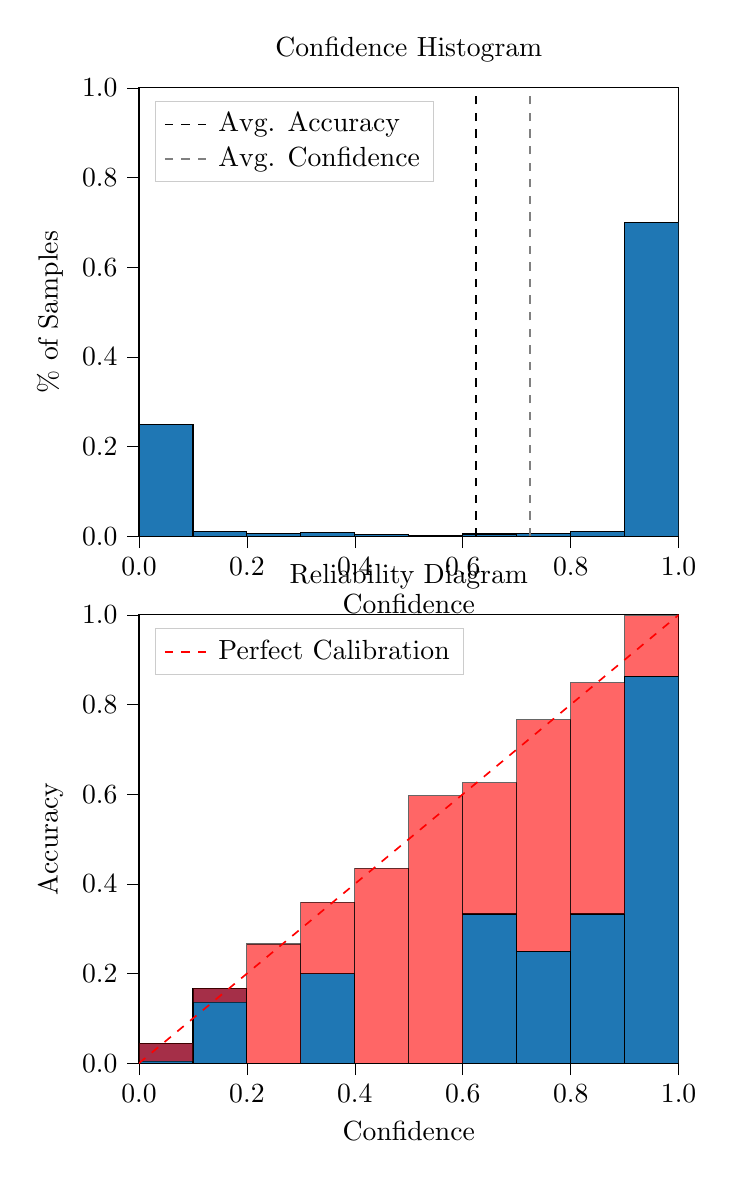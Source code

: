 % This file was created by tikzplotlib v0.9.8.
\begin{tikzpicture}

\definecolor{color0}{rgb}{0.122,0.467,0.706}

\begin{groupplot}[group style={group size=1 by 2}]
\nextgroupplot[
legend cell align={left},
legend style={
  fill opacity=0.8,
  draw opacity=1,
  text opacity=1,
  at={(0.03,0.97)},
  anchor=north west,
  draw=white!80!black
},
tick align=outside,
tick pos=left,
title={Confidence Histogram},
x grid style={white!69.02!black},
xlabel={Confidence},
xmin=0, xmax=1,
xtick style={color=black},
xtick={0,0.2,0.4,0.6,0.8,1},
xticklabels={0.0,0.2,0.4,0.6,0.8,1.0},
y grid style={white!69.02!black},
ylabel={\% of Samples},
ymin=0, ymax=1,
ytick style={color=black},
ytick={0,0.2,0.4,0.6,0.8,1},
yticklabels={0.0,0.2,0.4,0.6,0.8,1.0}
]
\draw[draw=black,fill=color0] (axis cs:-6.939e-18,0) rectangle (axis cs:0.1,0.25);
\draw[draw=black,fill=color0] (axis cs:0.1,0) rectangle (axis cs:0.2,0.01);
\draw[draw=black,fill=color0] (axis cs:0.2,0) rectangle (axis cs:0.3,0.006);
\draw[draw=black,fill=color0] (axis cs:0.3,0) rectangle (axis cs:0.4,0.008);
\draw[draw=black,fill=color0] (axis cs:0.4,0) rectangle (axis cs:0.5,0.003);
\draw[draw=black,fill=color0] (axis cs:0.5,0) rectangle (axis cs:0.6,0.002);
\draw[draw=black,fill=color0] (axis cs:0.6,0) rectangle (axis cs:0.7,0.005);
\draw[draw=black,fill=color0] (axis cs:0.7,0) rectangle (axis cs:0.8,0.006);
\draw[draw=black,fill=color0] (axis cs:0.8,0) rectangle (axis cs:0.9,0.01);
\draw[draw=black,fill=color0] (axis cs:0.9,0) rectangle (axis cs:1,0.7);
\addplot [semithick, black, dashed]
table {%
0.625 0
0.625 1
};
\addlegendentry{Avg. Accuracy}
\addplot [semithick, white!50.196!black, dashed]
table {%
0.724 0
0.724 1
};
\addlegendentry{Avg. Confidence}

\nextgroupplot[
legend cell align={left},
legend style={
  fill opacity=0.8,
  draw opacity=1,
  text opacity=1,
  at={(0.03,0.97)},
  anchor=north west,
  draw=white!80!black
},
tick align=outside,
tick pos=left,
title={Reliability Diagram},
x grid style={white!69.02!black},
xlabel={Confidence},
xmin=0, xmax=1,
xtick style={color=black},
xtick={0,0.2,0.4,0.6,0.8,1},
xticklabels={0.0,0.2,0.4,0.6,0.8,1.0},
y grid style={white!69.02!black},
ylabel={Accuracy},
ymin=0, ymax=1,
ytick style={color=black},
ytick={0,0.2,0.4,0.6,0.8,1},
yticklabels={0.0,0.2,0.4,0.6,0.8,1.0}
]
\draw[draw=black,fill=color0] (axis cs:-6.939e-18,0) rectangle (axis cs:0.1,0.045);
\draw[draw=black,fill=color0] (axis cs:0.1,0) rectangle (axis cs:0.2,0.167);
\draw[draw=black,fill=color0] (axis cs:0.2,0) rectangle (axis cs:0.3,0);
\draw[draw=black,fill=color0] (axis cs:0.3,0) rectangle (axis cs:0.4,0.2);
\draw[draw=black,fill=color0] (axis cs:0.4,0) rectangle (axis cs:0.5,0);
\draw[draw=black,fill=color0] (axis cs:0.5,0) rectangle (axis cs:0.6,0);
\draw[draw=black,fill=color0] (axis cs:0.6,0) rectangle (axis cs:0.7,0.333);
\draw[draw=black,fill=color0] (axis cs:0.7,0) rectangle (axis cs:0.8,0.25);
\draw[draw=black,fill=color0] (axis cs:0.8,0) rectangle (axis cs:0.9,0.333);
\draw[draw=black,fill=color0] (axis cs:0.9,0) rectangle (axis cs:1,0.863);
\draw[draw=black,fill=red,opacity=0.6] (axis cs:-6.939e-18,0.045) rectangle (axis cs:0.1,0.004);
\draw[draw=black,fill=red,opacity=0.6] (axis cs:0.1,0.167) rectangle (axis cs:0.2,0.136);
\draw[draw=black,fill=red,opacity=0.6] (axis cs:0.2,0) rectangle (axis cs:0.3,0.266);
\draw[draw=black,fill=red,opacity=0.6] (axis cs:0.3,0.2) rectangle (axis cs:0.4,0.359);
\draw[draw=black,fill=red,opacity=0.6] (axis cs:0.4,0) rectangle (axis cs:0.5,0.435);
\draw[draw=black,fill=red,opacity=0.6] (axis cs:0.5,0) rectangle (axis cs:0.6,0.597);
\draw[draw=black,fill=red,opacity=0.6] (axis cs:0.6,0.333) rectangle (axis cs:0.7,0.626);
\draw[draw=black,fill=red,opacity=0.6] (axis cs:0.7,0.25) rectangle (axis cs:0.8,0.766);
\draw[draw=black,fill=red,opacity=0.6] (axis cs:0.8,0.333) rectangle (axis cs:0.9,0.849);
\draw[draw=black,fill=red,opacity=0.6] (axis cs:0.9,0.863) rectangle (axis cs:1,0.998);
\addplot [semithick, red, dashed]
table {%
0 0
1 1
};
\addlegendentry{Perfect Calibration}
\end{groupplot}

\end{tikzpicture}
